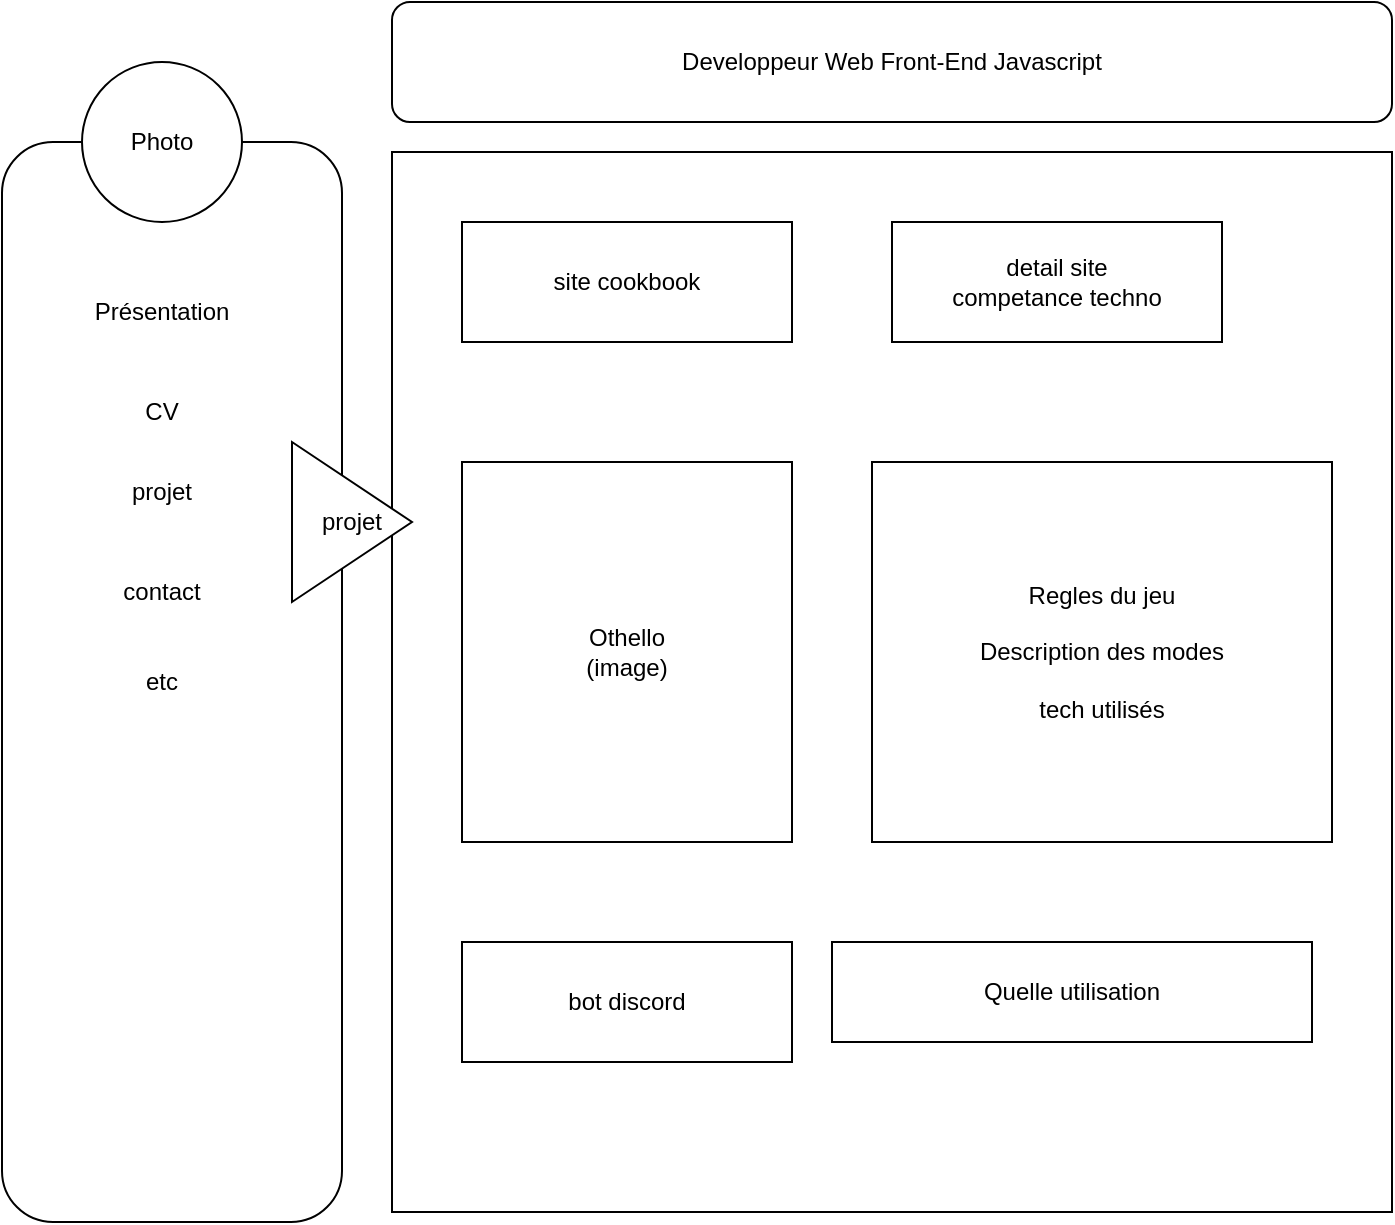 <mxfile version="21.1.3" type="device">
  <diagram name="Page-1" id="gzz6rWWBxv3AbeYdTSpB">
    <mxGraphModel dx="1434" dy="802" grid="1" gridSize="10" guides="1" tooltips="1" connect="1" arrows="1" fold="1" page="1" pageScale="1" pageWidth="827" pageHeight="1169" math="0" shadow="0">
      <root>
        <mxCell id="0" />
        <mxCell id="1" parent="0" />
        <mxCell id="4l-anur0nRFZQR1H0ms0-1" value="" style="rounded=0;whiteSpace=wrap;html=1;" vertex="1" parent="1">
          <mxGeometry x="260" y="105" width="500" height="530" as="geometry" />
        </mxCell>
        <mxCell id="4l-anur0nRFZQR1H0ms0-2" value="" style="rounded=1;whiteSpace=wrap;html=1;rotation=90;" vertex="1" parent="1">
          <mxGeometry x="-120" y="285" width="540" height="170" as="geometry" />
        </mxCell>
        <mxCell id="4l-anur0nRFZQR1H0ms0-3" value="Photo" style="ellipse;whiteSpace=wrap;html=1;aspect=fixed;" vertex="1" parent="1">
          <mxGeometry x="105" y="60" width="80" height="80" as="geometry" />
        </mxCell>
        <mxCell id="4l-anur0nRFZQR1H0ms0-4" value="Présentation" style="text;html=1;strokeColor=none;fillColor=none;align=center;verticalAlign=middle;whiteSpace=wrap;rounded=0;" vertex="1" parent="1">
          <mxGeometry x="115" y="170" width="60" height="30" as="geometry" />
        </mxCell>
        <mxCell id="4l-anur0nRFZQR1H0ms0-5" value="CV" style="text;html=1;strokeColor=none;fillColor=none;align=center;verticalAlign=middle;whiteSpace=wrap;rounded=0;" vertex="1" parent="1">
          <mxGeometry x="115" y="220" width="60" height="30" as="geometry" />
        </mxCell>
        <mxCell id="4l-anur0nRFZQR1H0ms0-6" value="projet" style="text;html=1;strokeColor=none;fillColor=none;align=center;verticalAlign=middle;whiteSpace=wrap;rounded=0;" vertex="1" parent="1">
          <mxGeometry x="115" y="260" width="60" height="30" as="geometry" />
        </mxCell>
        <mxCell id="4l-anur0nRFZQR1H0ms0-7" value="contact" style="text;html=1;strokeColor=none;fillColor=none;align=center;verticalAlign=middle;whiteSpace=wrap;rounded=0;" vertex="1" parent="1">
          <mxGeometry x="115" y="310" width="60" height="30" as="geometry" />
        </mxCell>
        <mxCell id="4l-anur0nRFZQR1H0ms0-8" value="etc" style="text;html=1;strokeColor=none;fillColor=none;align=center;verticalAlign=middle;whiteSpace=wrap;rounded=0;" vertex="1" parent="1">
          <mxGeometry x="115" y="355" width="60" height="30" as="geometry" />
        </mxCell>
        <mxCell id="4l-anur0nRFZQR1H0ms0-10" value="projet" style="triangle;whiteSpace=wrap;html=1;" vertex="1" parent="1">
          <mxGeometry x="210" y="250" width="60" height="80" as="geometry" />
        </mxCell>
        <mxCell id="4l-anur0nRFZQR1H0ms0-11" value="site cookbook" style="rounded=0;whiteSpace=wrap;html=1;" vertex="1" parent="1">
          <mxGeometry x="295" y="140" width="165" height="60" as="geometry" />
        </mxCell>
        <mxCell id="4l-anur0nRFZQR1H0ms0-12" value="detail site&lt;br&gt;competance techno" style="rounded=0;whiteSpace=wrap;html=1;" vertex="1" parent="1">
          <mxGeometry x="510" y="140" width="165" height="60" as="geometry" />
        </mxCell>
        <mxCell id="4l-anur0nRFZQR1H0ms0-13" value="Othello&lt;br&gt;(image)" style="rounded=0;whiteSpace=wrap;html=1;" vertex="1" parent="1">
          <mxGeometry x="295" y="260" width="165" height="190" as="geometry" />
        </mxCell>
        <mxCell id="4l-anur0nRFZQR1H0ms0-14" value="bot discord" style="rounded=0;whiteSpace=wrap;html=1;" vertex="1" parent="1">
          <mxGeometry x="295" y="500" width="165" height="60" as="geometry" />
        </mxCell>
        <mxCell id="4l-anur0nRFZQR1H0ms0-15" value="Developpeur Web Front-End Javascript" style="rounded=1;whiteSpace=wrap;html=1;" vertex="1" parent="1">
          <mxGeometry x="260" y="30" width="500" height="60" as="geometry" />
        </mxCell>
        <mxCell id="4l-anur0nRFZQR1H0ms0-16" value="Regles du jeu&lt;br&gt;&lt;br&gt;Description des modes&lt;br&gt;&lt;br&gt;tech utilisés" style="rounded=0;whiteSpace=wrap;html=1;" vertex="1" parent="1">
          <mxGeometry x="500" y="260" width="230" height="190" as="geometry" />
        </mxCell>
        <mxCell id="4l-anur0nRFZQR1H0ms0-17" value="Quelle utilisation" style="rounded=0;whiteSpace=wrap;html=1;" vertex="1" parent="1">
          <mxGeometry x="480" y="500" width="240" height="50" as="geometry" />
        </mxCell>
      </root>
    </mxGraphModel>
  </diagram>
</mxfile>
